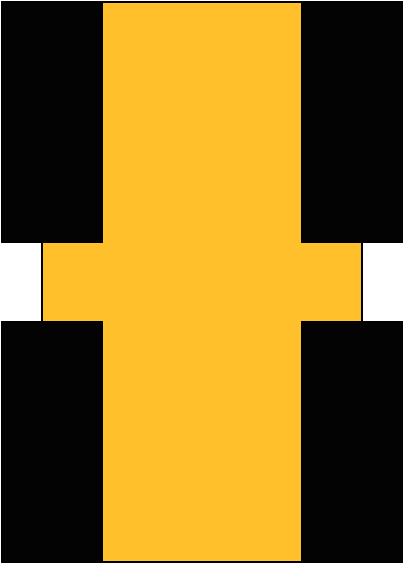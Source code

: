<mxfile version="24.6.4" type="device">
  <diagram name="Page-1" id="ooL4G8PIWozAlzZJ3SFA">
    <mxGraphModel dx="1674" dy="793" grid="1" gridSize="10" guides="1" tooltips="1" connect="1" arrows="1" fold="1" page="1" pageScale="1" pageWidth="850" pageHeight="1100" math="0" shadow="0">
      <root>
        <mxCell id="0" />
        <mxCell id="1" parent="0" />
        <mxCell id="Y1JsUBpAfT_lPRWnW4V6-1" value="" style="rounded=0;whiteSpace=wrap;html=1;fillColor=#FFC02B;" parent="1" vertex="1">
          <mxGeometry x="230" y="90" width="160" height="280" as="geometry" />
        </mxCell>
        <mxCell id="Y1JsUBpAfT_lPRWnW4V6-5" value="" style="rounded=0;whiteSpace=wrap;html=1;fillColor=#030303;" parent="1" vertex="1">
          <mxGeometry x="360" y="250" width="50" height="120" as="geometry" />
        </mxCell>
        <mxCell id="Y1JsUBpAfT_lPRWnW4V6-7" value="" style="rounded=0;whiteSpace=wrap;html=1;fillColor=#030303;" parent="1" vertex="1">
          <mxGeometry x="210" y="250" width="50" height="120" as="geometry" />
        </mxCell>
        <mxCell id="Y1JsUBpAfT_lPRWnW4V6-8" value="" style="rounded=0;whiteSpace=wrap;html=1;fillColor=#030303;" parent="1" vertex="1">
          <mxGeometry x="210" y="90" width="50" height="120" as="geometry" />
        </mxCell>
        <mxCell id="Y1JsUBpAfT_lPRWnW4V6-9" value="" style="rounded=0;whiteSpace=wrap;html=1;fillColor=#030303;" parent="1" vertex="1">
          <mxGeometry x="360" y="90" width="50" height="120" as="geometry" />
        </mxCell>
      </root>
    </mxGraphModel>
  </diagram>
</mxfile>
